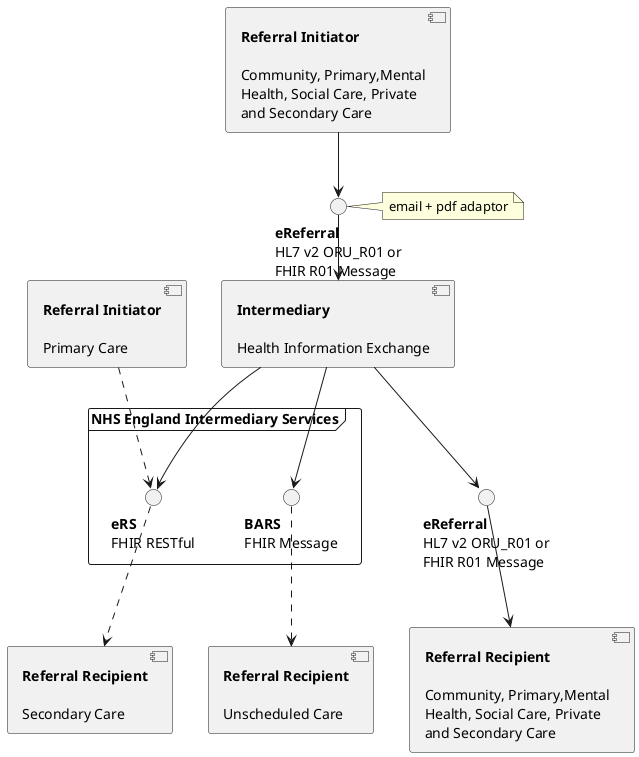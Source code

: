 @startuml

component "**Referral Recipient**\n\nCommunity, Primary,Mental\nHealth, Social Care, Private\nand Secondary Care" as LIMS

component "**Referral Recipient**\n\nSecondary Care" as secondary

component "**Referral Recipient**\n\nUnscheduled Care" as UEC

component "**Intermediary**\n\nHealth Information Exchange" as TIE

component "**Referral Initiator**\n\nPrimary Care" as gp
component "**Referral Initiator**\n\nCommunity, Primary,Mental\nHealth, Social Care, Private\nand Secondary Care" as userOther

interface "**eReferral**\nHL7 v2 ORU_R01 or\nFHIR R01 Message" as HL7_I12
interface "**eReferral**\nHL7 v2 ORU_R01 or\nFHIR R01 Message" as HL7_I122

frame "NHS England Intermediary Services" as service {
  interface "**eRS**\nFHIR RESTful" as eRS
  interface "**BARS**\nFHIR Message" as BARS
}

userOther -d-> HL7_I12
HL7_I12 -d-> TIE

gp .d.> eRS

TIE -d-> HL7_I122
HL7_I122 -d-> LIMS

TIE -d-> eRS
eRS .d.> secondary

TIE -d-> BARS
BARS .d.> UEC

note right of HL7_I12
email + pdf adaptor
end note


@enduml
